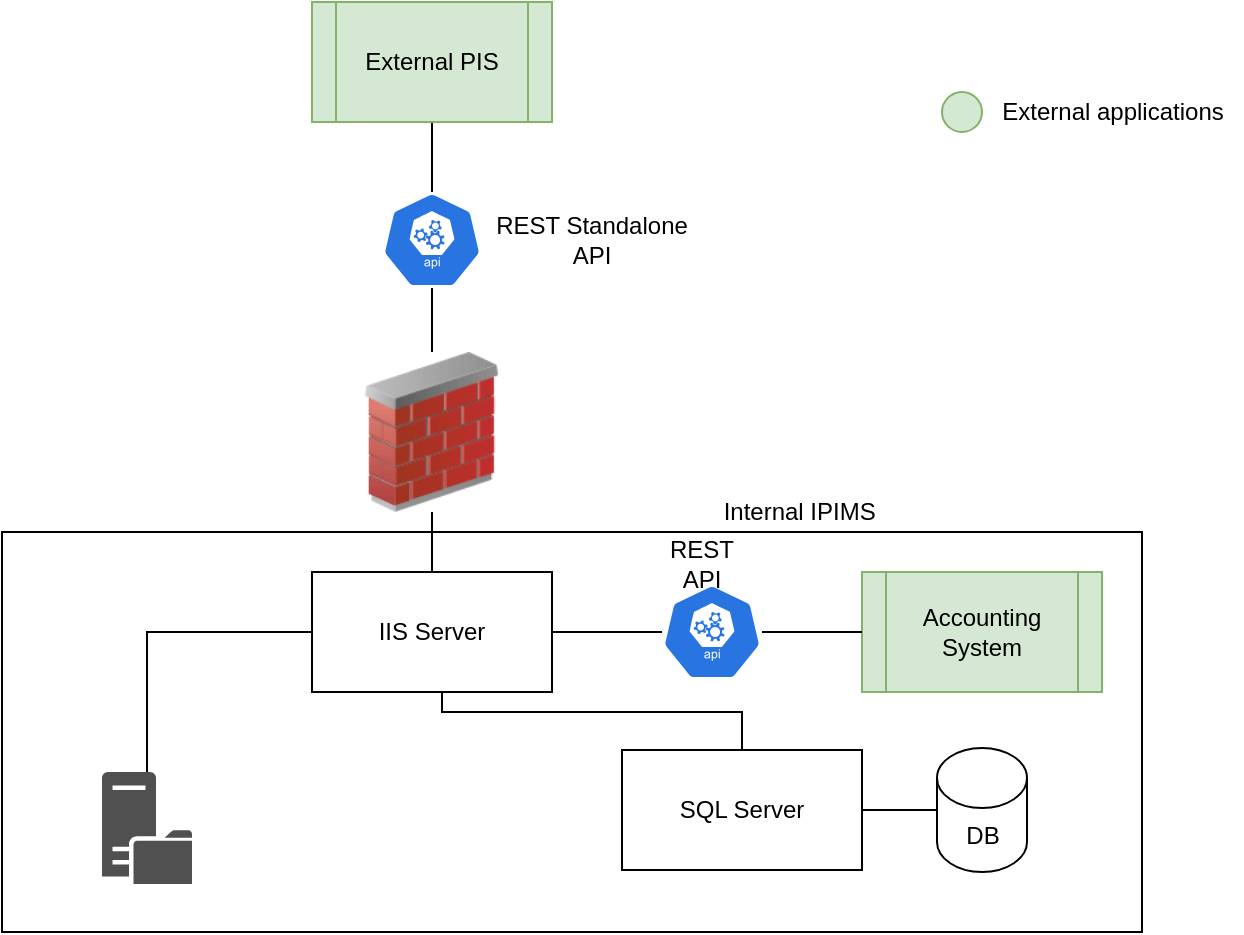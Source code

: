 <mxfile version="13.7.5" type="github">
  <diagram id="2KMXuAgvX8xEGEAA6Z5m" name="Page-1">
    <mxGraphModel dx="1038" dy="580" grid="1" gridSize="10" guides="1" tooltips="1" connect="1" arrows="1" fold="1" page="1" pageScale="1" pageWidth="850" pageHeight="1100" math="0" shadow="0">
      <root>
        <mxCell id="0" />
        <mxCell id="1" parent="0" />
        <mxCell id="OFsbW1zccJxdHgrxnNsy-5" style="edgeStyle=orthogonalEdgeStyle;rounded=0;orthogonalLoop=1;jettySize=auto;html=1;entryX=0.5;entryY=0;entryDx=0;entryDy=0;entryPerimeter=0;endArrow=none;endFill=0;" parent="1" source="OFsbW1zccJxdHgrxnNsy-2" target="OFsbW1zccJxdHgrxnNsy-3" edge="1">
          <mxGeometry relative="1" as="geometry" />
        </mxCell>
        <mxCell id="OFsbW1zccJxdHgrxnNsy-2" value="External PIS" style="shape=process;whiteSpace=wrap;html=1;backgroundOutline=1;fillColor=#d5e8d4;strokeColor=#82b366;" parent="1" vertex="1">
          <mxGeometry x="235" y="25" width="120" height="60" as="geometry" />
        </mxCell>
        <mxCell id="OFsbW1zccJxdHgrxnNsy-3" value="" style="html=1;dashed=0;whitespace=wrap;fillColor=#2875E2;strokeColor=#ffffff;points=[[0.005,0.63,0],[0.1,0.2,0],[0.9,0.2,0],[0.5,0,0],[0.995,0.63,0],[0.72,0.99,0],[0.5,1,0],[0.28,0.99,0]];shape=mxgraph.kubernetes.icon;prIcon=api" parent="1" vertex="1">
          <mxGeometry x="270" y="120" width="50" height="48" as="geometry" />
        </mxCell>
        <mxCell id="OFsbW1zccJxdHgrxnNsy-6" value="" style="edgeStyle=orthogonalEdgeStyle;rounded=0;orthogonalLoop=1;jettySize=auto;html=1;endArrow=none;endFill=0;" parent="1" source="OFsbW1zccJxdHgrxnNsy-4" target="OFsbW1zccJxdHgrxnNsy-3" edge="1">
          <mxGeometry relative="1" as="geometry" />
        </mxCell>
        <mxCell id="OFsbW1zccJxdHgrxnNsy-4" value="" style="image;html=1;image=img/lib/clip_art/networking/Firewall_02_128x128.png" parent="1" vertex="1">
          <mxGeometry x="255" y="200" width="80" height="80" as="geometry" />
        </mxCell>
        <mxCell id="OFsbW1zccJxdHgrxnNsy-7" value="" style="rounded=0;whiteSpace=wrap;html=1;" parent="1" vertex="1">
          <mxGeometry x="80" y="290" width="570" height="200" as="geometry" />
        </mxCell>
        <mxCell id="OFsbW1zccJxdHgrxnNsy-8" value="Accounting System" style="shape=process;whiteSpace=wrap;html=1;backgroundOutline=1;fillColor=#d5e8d4;strokeColor=#82b366;" parent="1" vertex="1">
          <mxGeometry x="510" y="310" width="120" height="60" as="geometry" />
        </mxCell>
        <mxCell id="OFsbW1zccJxdHgrxnNsy-13" value="" style="edgeStyle=orthogonalEdgeStyle;rounded=0;orthogonalLoop=1;jettySize=auto;html=1;endArrow=none;endFill=0;" parent="1" source="OFsbW1zccJxdHgrxnNsy-9" target="OFsbW1zccJxdHgrxnNsy-10" edge="1">
          <mxGeometry relative="1" as="geometry">
            <Array as="points">
              <mxPoint x="300" y="380" />
              <mxPoint x="450" y="380" />
            </Array>
          </mxGeometry>
        </mxCell>
        <mxCell id="OFsbW1zccJxdHgrxnNsy-17" style="edgeStyle=orthogonalEdgeStyle;rounded=0;orthogonalLoop=1;jettySize=auto;html=1;endArrow=none;endFill=0;" parent="1" source="OFsbW1zccJxdHgrxnNsy-9" target="OFsbW1zccJxdHgrxnNsy-12" edge="1">
          <mxGeometry relative="1" as="geometry" />
        </mxCell>
        <mxCell id="OFsbW1zccJxdHgrxnNsy-20" value="" style="edgeStyle=orthogonalEdgeStyle;rounded=0;orthogonalLoop=1;jettySize=auto;html=1;endArrow=none;endFill=0;" parent="1" source="OFsbW1zccJxdHgrxnNsy-9" target="OFsbW1zccJxdHgrxnNsy-19" edge="1">
          <mxGeometry relative="1" as="geometry" />
        </mxCell>
        <mxCell id="OFsbW1zccJxdHgrxnNsy-9" value="IIS Server" style="rounded=0;whiteSpace=wrap;html=1;" parent="1" vertex="1">
          <mxGeometry x="235" y="310" width="120" height="60" as="geometry" />
        </mxCell>
        <mxCell id="OFsbW1zccJxdHgrxnNsy-22" value="" style="edgeStyle=orthogonalEdgeStyle;rounded=0;orthogonalLoop=1;jettySize=auto;html=1;endArrow=none;endFill=0;" parent="1" source="OFsbW1zccJxdHgrxnNsy-10" target="OFsbW1zccJxdHgrxnNsy-14" edge="1">
          <mxGeometry relative="1" as="geometry" />
        </mxCell>
        <mxCell id="OFsbW1zccJxdHgrxnNsy-10" value="SQL Server" style="rounded=0;whiteSpace=wrap;html=1;" parent="1" vertex="1">
          <mxGeometry x="390" y="399" width="120" height="60" as="geometry" />
        </mxCell>
        <mxCell id="OFsbW1zccJxdHgrxnNsy-11" value="Internal IPIMS&amp;nbsp;" style="text;html=1;align=center;verticalAlign=middle;resizable=0;points=[];autosize=1;" parent="1" vertex="1">
          <mxGeometry x="435" y="270" width="90" height="20" as="geometry" />
        </mxCell>
        <mxCell id="OFsbW1zccJxdHgrxnNsy-12" value="" style="pointerEvents=1;shadow=0;dashed=0;html=1;strokeColor=none;fillColor=#505050;labelPosition=center;verticalLabelPosition=bottom;verticalAlign=top;outlineConnect=0;align=center;shape=mxgraph.office.servers.file_server;" parent="1" vertex="1">
          <mxGeometry x="130" y="410" width="45" height="56" as="geometry" />
        </mxCell>
        <mxCell id="OFsbW1zccJxdHgrxnNsy-14" value="DB" style="shape=cylinder3;whiteSpace=wrap;html=1;boundedLbl=1;backgroundOutline=1;size=15;" parent="1" vertex="1">
          <mxGeometry x="547.5" y="398" width="45" height="62" as="geometry" />
        </mxCell>
        <mxCell id="OFsbW1zccJxdHgrxnNsy-16" style="edgeStyle=orthogonalEdgeStyle;rounded=0;orthogonalLoop=1;jettySize=auto;html=1;entryX=0.5;entryY=0;entryDx=0;entryDy=0;endArrow=none;endFill=0;" parent="1" source="OFsbW1zccJxdHgrxnNsy-4" target="OFsbW1zccJxdHgrxnNsy-9" edge="1">
          <mxGeometry relative="1" as="geometry" />
        </mxCell>
        <mxCell id="OFsbW1zccJxdHgrxnNsy-21" value="" style="edgeStyle=orthogonalEdgeStyle;rounded=0;orthogonalLoop=1;jettySize=auto;html=1;endArrow=none;endFill=0;" parent="1" source="OFsbW1zccJxdHgrxnNsy-19" target="OFsbW1zccJxdHgrxnNsy-8" edge="1">
          <mxGeometry relative="1" as="geometry" />
        </mxCell>
        <mxCell id="OFsbW1zccJxdHgrxnNsy-19" value="" style="html=1;dashed=0;whitespace=wrap;fillColor=#2875E2;strokeColor=#ffffff;points=[[0.005,0.63,0],[0.1,0.2,0],[0.9,0.2,0],[0.5,0,0],[0.995,0.63,0],[0.72,0.99,0],[0.5,1,0],[0.28,0.99,0]];shape=mxgraph.kubernetes.icon;prIcon=api" parent="1" vertex="1">
          <mxGeometry x="410" y="316" width="50" height="48" as="geometry" />
        </mxCell>
        <mxCell id="Hkijxu48sjIsFYu6_-Ox-1" value="REST Standalone API" style="text;html=1;strokeColor=none;fillColor=none;align=center;verticalAlign=middle;whiteSpace=wrap;rounded=0;" vertex="1" parent="1">
          <mxGeometry x="320" y="134" width="110" height="20" as="geometry" />
        </mxCell>
        <mxCell id="Hkijxu48sjIsFYu6_-Ox-2" value="REST API" style="text;html=1;strokeColor=none;fillColor=none;align=center;verticalAlign=middle;whiteSpace=wrap;rounded=0;" vertex="1" parent="1">
          <mxGeometry x="410" y="296" width="40" height="20" as="geometry" />
        </mxCell>
        <mxCell id="Hkijxu48sjIsFYu6_-Ox-3" value="" style="ellipse;whiteSpace=wrap;html=1;aspect=fixed;fillColor=#d5e8d4;strokeColor=#82b366;" vertex="1" parent="1">
          <mxGeometry x="550" y="70" width="20" height="20" as="geometry" />
        </mxCell>
        <mxCell id="Hkijxu48sjIsFYu6_-Ox-4" value="External applications" style="text;html=1;align=center;verticalAlign=middle;resizable=0;points=[];autosize=1;" vertex="1" parent="1">
          <mxGeometry x="570" y="70" width="130" height="20" as="geometry" />
        </mxCell>
      </root>
    </mxGraphModel>
  </diagram>
</mxfile>
